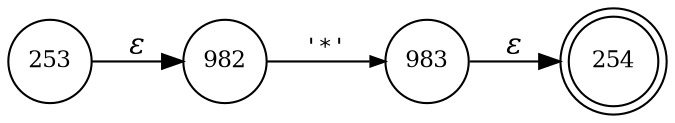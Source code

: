 digraph ATN {
rankdir=LR;
s254[fontsize=11, label="254", shape=doublecircle, fixedsize=true, width=.6];
s982[fontsize=11,label="982", shape=circle, fixedsize=true, width=.55, peripheries=1];
s983[fontsize=11,label="983", shape=circle, fixedsize=true, width=.55, peripheries=1];
s253[fontsize=11,label="253", shape=circle, fixedsize=true, width=.55, peripheries=1];
s253 -> s982 [fontname="Times-Italic", label="&epsilon;"];
s982 -> s983 [fontsize=11, fontname="Courier", arrowsize=.7, label = "'*'", arrowhead = normal];
s983 -> s254 [fontname="Times-Italic", label="&epsilon;"];
}